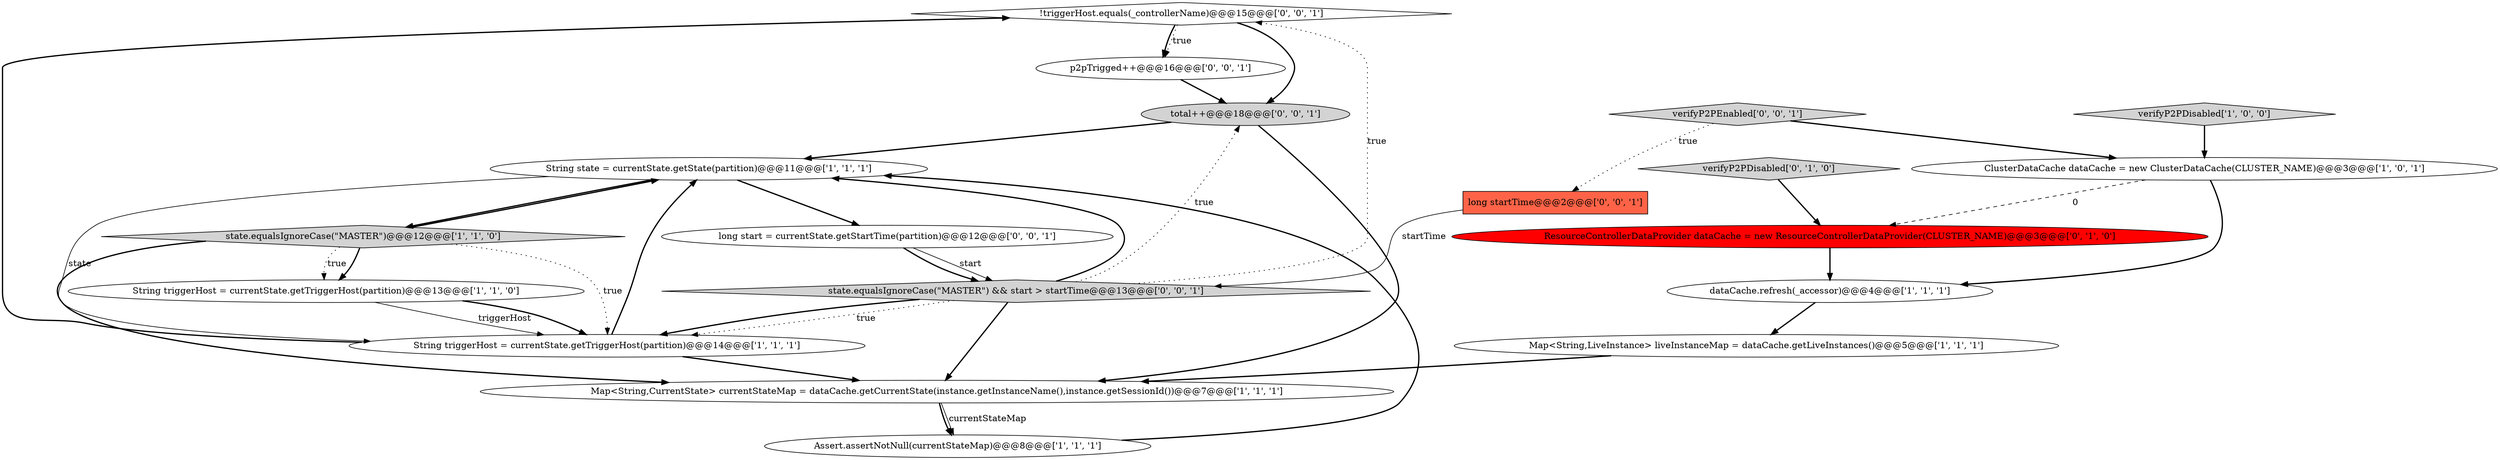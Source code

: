 digraph {
14 [style = filled, label = "!triggerHost.equals(_controllerName)@@@15@@@['0', '0', '1']", fillcolor = white, shape = diamond image = "AAA0AAABBB3BBB"];
16 [style = filled, label = "state.equalsIgnoreCase(\"MASTER\") && start > startTime@@@13@@@['0', '0', '1']", fillcolor = lightgray, shape = diamond image = "AAA0AAABBB3BBB"];
15 [style = filled, label = "p2pTrigged++@@@16@@@['0', '0', '1']", fillcolor = white, shape = ellipse image = "AAA0AAABBB3BBB"];
18 [style = filled, label = "long start = currentState.getStartTime(partition)@@@12@@@['0', '0', '1']", fillcolor = white, shape = ellipse image = "AAA0AAABBB3BBB"];
8 [style = filled, label = "Assert.assertNotNull(currentStateMap)@@@8@@@['1', '1', '1']", fillcolor = white, shape = ellipse image = "AAA0AAABBB1BBB"];
13 [style = filled, label = "verifyP2PEnabled['0', '0', '1']", fillcolor = lightgray, shape = diamond image = "AAA0AAABBB3BBB"];
1 [style = filled, label = "String triggerHost = currentState.getTriggerHost(partition)@@@14@@@['1', '1', '1']", fillcolor = white, shape = ellipse image = "AAA0AAABBB1BBB"];
7 [style = filled, label = "String state = currentState.getState(partition)@@@11@@@['1', '1', '1']", fillcolor = white, shape = ellipse image = "AAA0AAABBB1BBB"];
12 [style = filled, label = "long startTime@@@2@@@['0', '0', '1']", fillcolor = tomato, shape = box image = "AAA0AAABBB3BBB"];
2 [style = filled, label = "ClusterDataCache dataCache = new ClusterDataCache(CLUSTER_NAME)@@@3@@@['1', '0', '1']", fillcolor = white, shape = ellipse image = "AAA0AAABBB1BBB"];
4 [style = filled, label = "Map<String,LiveInstance> liveInstanceMap = dataCache.getLiveInstances()@@@5@@@['1', '1', '1']", fillcolor = white, shape = ellipse image = "AAA0AAABBB1BBB"];
0 [style = filled, label = "String triggerHost = currentState.getTriggerHost(partition)@@@13@@@['1', '1', '0']", fillcolor = white, shape = ellipse image = "AAA0AAABBB1BBB"];
10 [style = filled, label = "ResourceControllerDataProvider dataCache = new ResourceControllerDataProvider(CLUSTER_NAME)@@@3@@@['0', '1', '0']", fillcolor = red, shape = ellipse image = "AAA1AAABBB2BBB"];
3 [style = filled, label = "state.equalsIgnoreCase(\"MASTER\")@@@12@@@['1', '1', '0']", fillcolor = lightgray, shape = diamond image = "AAA0AAABBB1BBB"];
11 [style = filled, label = "verifyP2PDisabled['0', '1', '0']", fillcolor = lightgray, shape = diamond image = "AAA0AAABBB2BBB"];
5 [style = filled, label = "verifyP2PDisabled['1', '0', '0']", fillcolor = lightgray, shape = diamond image = "AAA0AAABBB1BBB"];
17 [style = filled, label = "total++@@@18@@@['0', '0', '1']", fillcolor = lightgray, shape = ellipse image = "AAA0AAABBB3BBB"];
6 [style = filled, label = "Map<String,CurrentState> currentStateMap = dataCache.getCurrentState(instance.getInstanceName(),instance.getSessionId())@@@7@@@['1', '1', '1']", fillcolor = white, shape = ellipse image = "AAA0AAABBB1BBB"];
9 [style = filled, label = "dataCache.refresh(_accessor)@@@4@@@['1', '1', '1']", fillcolor = white, shape = ellipse image = "AAA0AAABBB1BBB"];
13->12 [style = dotted, label="true"];
17->6 [style = bold, label=""];
4->6 [style = bold, label=""];
16->6 [style = bold, label=""];
9->4 [style = bold, label=""];
0->1 [style = solid, label="triggerHost"];
16->17 [style = dotted, label="true"];
16->7 [style = bold, label=""];
12->16 [style = solid, label="startTime"];
3->6 [style = bold, label=""];
14->17 [style = bold, label=""];
2->9 [style = bold, label=""];
1->7 [style = bold, label=""];
7->3 [style = bold, label=""];
3->0 [style = bold, label=""];
8->7 [style = bold, label=""];
7->1 [style = solid, label="state"];
2->10 [style = dashed, label="0"];
17->7 [style = bold, label=""];
14->15 [style = dotted, label="true"];
5->2 [style = bold, label=""];
15->17 [style = bold, label=""];
18->16 [style = solid, label="start"];
1->6 [style = bold, label=""];
16->1 [style = dotted, label="true"];
3->7 [style = bold, label=""];
16->1 [style = bold, label=""];
11->10 [style = bold, label=""];
0->1 [style = bold, label=""];
6->8 [style = solid, label="currentStateMap"];
6->8 [style = bold, label=""];
16->14 [style = dotted, label="true"];
3->0 [style = dotted, label="true"];
7->18 [style = bold, label=""];
1->14 [style = bold, label=""];
10->9 [style = bold, label=""];
14->15 [style = bold, label=""];
3->1 [style = dotted, label="true"];
13->2 [style = bold, label=""];
18->16 [style = bold, label=""];
}
